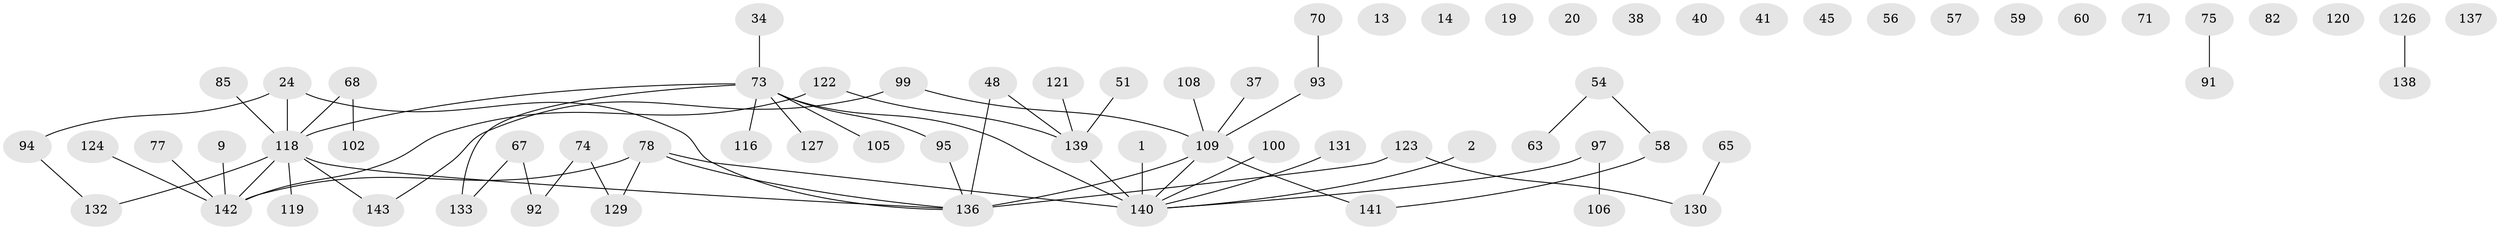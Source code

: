 // original degree distribution, {1: 0.26573426573426573, 4: 0.1048951048951049, 5: 0.04895104895104895, 3: 0.11888111888111888, 2: 0.34265734265734266, 0: 0.11188811188811189, 6: 0.006993006993006993}
// Generated by graph-tools (version 1.1) at 2025/40/03/09/25 04:40:12]
// undirected, 71 vertices, 62 edges
graph export_dot {
graph [start="1"]
  node [color=gray90,style=filled];
  1;
  2;
  9;
  13;
  14;
  19;
  20;
  24;
  34;
  37;
  38;
  40;
  41;
  45;
  48;
  51;
  54;
  56;
  57;
  58 [super="+10+49+39"];
  59;
  60;
  63;
  65;
  67;
  68 [super="+50"];
  70 [super="+31"];
  71;
  73 [super="+22+32+61+4"];
  74;
  75;
  77;
  78 [super="+66"];
  82;
  85;
  91;
  92;
  93;
  94;
  95;
  97;
  99 [super="+72"];
  100 [super="+30"];
  102 [super="+11"];
  105;
  106;
  108 [super="+25"];
  109 [super="+7+43+52+84+87"];
  116;
  118 [super="+79+86+104+110+115"];
  119 [super="+101"];
  120;
  121;
  122 [super="+83"];
  123;
  124;
  126;
  127;
  129 [super="+35"];
  130;
  131;
  132 [super="+12+27"];
  133;
  136 [super="+134+125"];
  137;
  138;
  139 [super="+28+21+81+117+62"];
  140 [super="+96+111"];
  141;
  142 [super="+6+15+128+135"];
  143;
  1 -- 140;
  2 -- 140;
  9 -- 142;
  24 -- 94;
  24 -- 118 [weight=3];
  24 -- 136;
  34 -- 73;
  37 -- 109;
  48 -- 139;
  48 -- 136;
  51 -- 139;
  54 -- 63;
  54 -- 58;
  58 -- 141;
  65 -- 130;
  67 -- 92;
  67 -- 133;
  68 -- 102;
  68 -- 118;
  70 -- 93;
  73 -- 105;
  73 -- 133;
  73 -- 95;
  73 -- 116;
  73 -- 140 [weight=2];
  73 -- 127;
  73 -- 118 [weight=2];
  74 -- 92;
  74 -- 129;
  75 -- 91;
  77 -- 142;
  78 -- 129;
  78 -- 140;
  78 -- 142;
  78 -- 136;
  85 -- 118;
  93 -- 109;
  94 -- 132;
  95 -- 136;
  97 -- 106;
  97 -- 140;
  99 -- 109;
  99 -- 143;
  100 -- 140;
  108 -- 109;
  109 -- 140;
  109 -- 141;
  109 -- 136 [weight=2];
  118 -- 143;
  118 -- 119 [weight=2];
  118 -- 142;
  118 -- 132;
  118 -- 136;
  121 -- 139;
  122 -- 142 [weight=3];
  122 -- 139 [weight=2];
  123 -- 130;
  123 -- 136;
  124 -- 142;
  126 -- 138;
  131 -- 140;
  139 -- 140 [weight=2];
}
